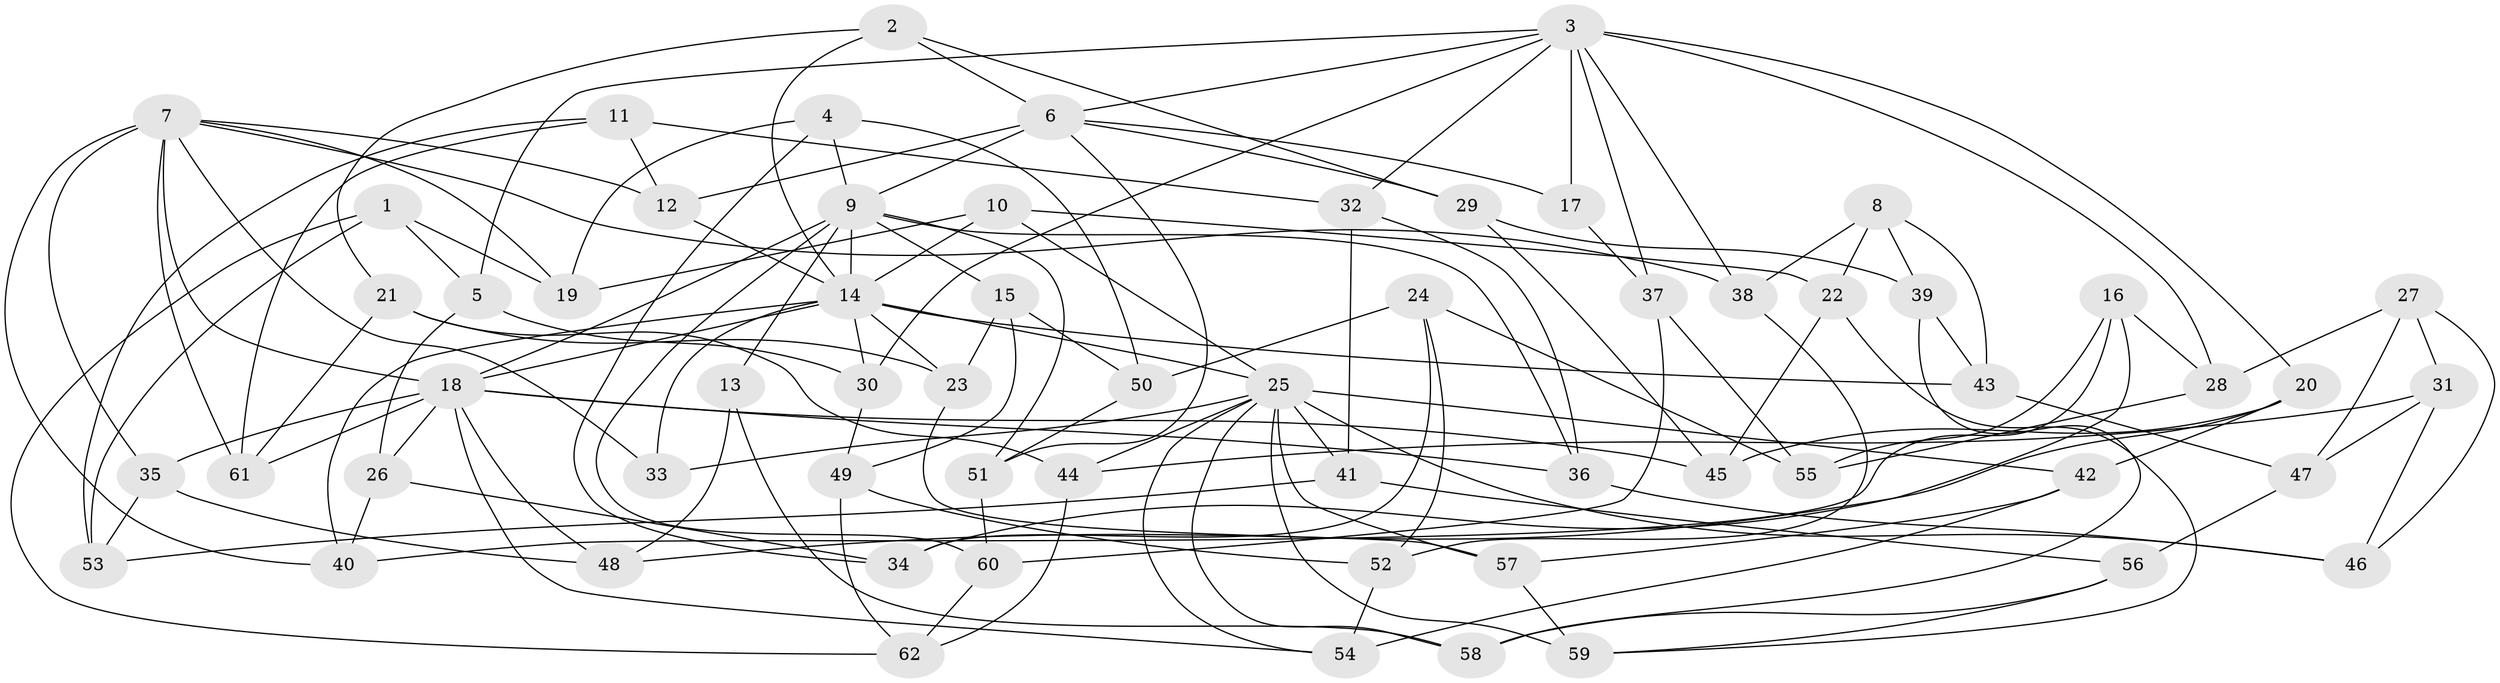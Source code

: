 // original degree distribution, {4: 1.0}
// Generated by graph-tools (version 1.1) at 2025/53/03/04/25 22:53:46]
// undirected, 62 vertices, 141 edges
graph export_dot {
  node [color=gray90,style=filled];
  1;
  2;
  3;
  4;
  5;
  6;
  7;
  8;
  9;
  10;
  11;
  12;
  13;
  14;
  15;
  16;
  17;
  18;
  19;
  20;
  21;
  22;
  23;
  24;
  25;
  26;
  27;
  28;
  29;
  30;
  31;
  32;
  33;
  34;
  35;
  36;
  37;
  38;
  39;
  40;
  41;
  42;
  43;
  44;
  45;
  46;
  47;
  48;
  49;
  50;
  51;
  52;
  53;
  54;
  55;
  56;
  57;
  58;
  59;
  60;
  61;
  62;
  1 -- 5 [weight=1.0];
  1 -- 19 [weight=1.0];
  1 -- 53 [weight=1.0];
  1 -- 62 [weight=1.0];
  2 -- 6 [weight=1.0];
  2 -- 14 [weight=1.0];
  2 -- 21 [weight=1.0];
  2 -- 29 [weight=1.0];
  3 -- 5 [weight=1.0];
  3 -- 6 [weight=1.0];
  3 -- 17 [weight=2.0];
  3 -- 20 [weight=1.0];
  3 -- 28 [weight=1.0];
  3 -- 30 [weight=1.0];
  3 -- 32 [weight=1.0];
  3 -- 37 [weight=1.0];
  3 -- 38 [weight=1.0];
  4 -- 9 [weight=1.0];
  4 -- 19 [weight=1.0];
  4 -- 34 [weight=1.0];
  4 -- 50 [weight=1.0];
  5 -- 26 [weight=1.0];
  5 -- 30 [weight=1.0];
  6 -- 9 [weight=2.0];
  6 -- 12 [weight=1.0];
  6 -- 17 [weight=1.0];
  6 -- 29 [weight=1.0];
  6 -- 51 [weight=1.0];
  7 -- 12 [weight=1.0];
  7 -- 18 [weight=1.0];
  7 -- 19 [weight=1.0];
  7 -- 33 [weight=1.0];
  7 -- 35 [weight=1.0];
  7 -- 38 [weight=1.0];
  7 -- 40 [weight=1.0];
  7 -- 61 [weight=1.0];
  8 -- 22 [weight=1.0];
  8 -- 38 [weight=1.0];
  8 -- 39 [weight=1.0];
  8 -- 43 [weight=1.0];
  9 -- 13 [weight=2.0];
  9 -- 14 [weight=1.0];
  9 -- 15 [weight=1.0];
  9 -- 18 [weight=2.0];
  9 -- 36 [weight=1.0];
  9 -- 51 [weight=1.0];
  9 -- 60 [weight=1.0];
  10 -- 14 [weight=1.0];
  10 -- 19 [weight=1.0];
  10 -- 22 [weight=1.0];
  10 -- 25 [weight=1.0];
  11 -- 12 [weight=1.0];
  11 -- 32 [weight=1.0];
  11 -- 53 [weight=1.0];
  11 -- 61 [weight=1.0];
  12 -- 14 [weight=1.0];
  13 -- 48 [weight=1.0];
  13 -- 58 [weight=1.0];
  14 -- 18 [weight=2.0];
  14 -- 23 [weight=1.0];
  14 -- 25 [weight=1.0];
  14 -- 30 [weight=1.0];
  14 -- 33 [weight=1.0];
  14 -- 40 [weight=1.0];
  14 -- 43 [weight=1.0];
  15 -- 23 [weight=1.0];
  15 -- 49 [weight=1.0];
  15 -- 50 [weight=1.0];
  16 -- 28 [weight=1.0];
  16 -- 34 [weight=1.0];
  16 -- 40 [weight=1.0];
  16 -- 55 [weight=1.0];
  17 -- 37 [weight=1.0];
  18 -- 26 [weight=1.0];
  18 -- 35 [weight=1.0];
  18 -- 36 [weight=1.0];
  18 -- 45 [weight=1.0];
  18 -- 48 [weight=1.0];
  18 -- 54 [weight=1.0];
  18 -- 61 [weight=1.0];
  20 -- 42 [weight=1.0];
  20 -- 45 [weight=1.0];
  20 -- 48 [weight=1.0];
  21 -- 23 [weight=1.0];
  21 -- 44 [weight=1.0];
  21 -- 61 [weight=1.0];
  22 -- 45 [weight=1.0];
  22 -- 59 [weight=1.0];
  23 -- 57 [weight=1.0];
  24 -- 34 [weight=1.0];
  24 -- 50 [weight=1.0];
  24 -- 52 [weight=1.0];
  24 -- 55 [weight=1.0];
  25 -- 33 [weight=2.0];
  25 -- 41 [weight=1.0];
  25 -- 42 [weight=1.0];
  25 -- 44 [weight=1.0];
  25 -- 46 [weight=1.0];
  25 -- 54 [weight=1.0];
  25 -- 57 [weight=1.0];
  25 -- 58 [weight=1.0];
  25 -- 59 [weight=1.0];
  26 -- 34 [weight=1.0];
  26 -- 40 [weight=1.0];
  27 -- 28 [weight=1.0];
  27 -- 31 [weight=1.0];
  27 -- 46 [weight=1.0];
  27 -- 47 [weight=1.0];
  28 -- 55 [weight=1.0];
  29 -- 39 [weight=1.0];
  29 -- 45 [weight=1.0];
  30 -- 49 [weight=1.0];
  31 -- 44 [weight=1.0];
  31 -- 46 [weight=1.0];
  31 -- 47 [weight=1.0];
  32 -- 36 [weight=1.0];
  32 -- 41 [weight=1.0];
  35 -- 48 [weight=1.0];
  35 -- 53 [weight=1.0];
  36 -- 46 [weight=1.0];
  37 -- 55 [weight=1.0];
  37 -- 60 [weight=1.0];
  38 -- 52 [weight=1.0];
  39 -- 43 [weight=1.0];
  39 -- 58 [weight=1.0];
  41 -- 53 [weight=1.0];
  41 -- 56 [weight=1.0];
  42 -- 54 [weight=1.0];
  42 -- 57 [weight=1.0];
  43 -- 47 [weight=1.0];
  44 -- 62 [weight=1.0];
  47 -- 56 [weight=1.0];
  49 -- 52 [weight=1.0];
  49 -- 62 [weight=1.0];
  50 -- 51 [weight=1.0];
  51 -- 60 [weight=1.0];
  52 -- 54 [weight=1.0];
  56 -- 58 [weight=1.0];
  56 -- 59 [weight=1.0];
  57 -- 59 [weight=1.0];
  60 -- 62 [weight=1.0];
}
